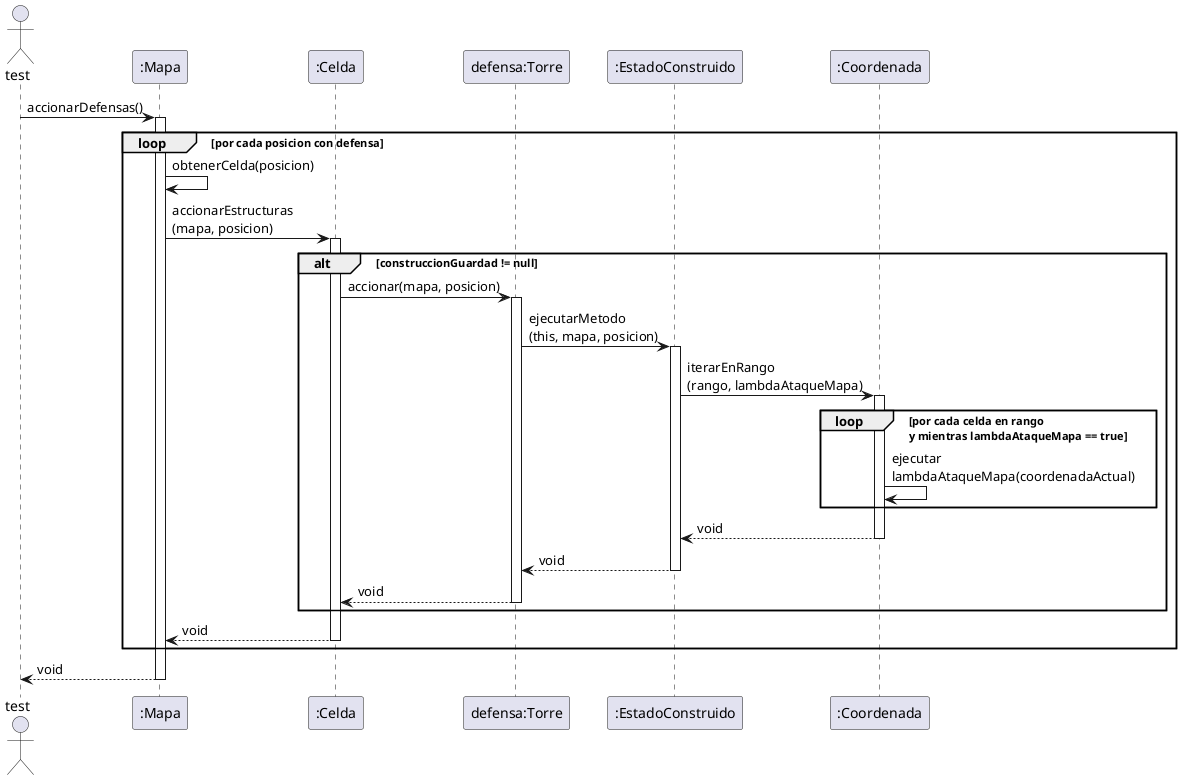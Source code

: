 @startuml

actor test as sis
participant ":Mapa" as mapa
participant ":Celda" as cell
participant "defensa:Torre" as def
participant ":EstadoConstruido" as cons
participant ":Coordenada" as cord

sis->mapa:accionarDefensas()
activate mapa

loop por cada posicion con defensa

mapa->mapa: obtenerCelda(posicion)

mapa-> cell : accionarEstructuras\n(mapa, posicion)
activate cell

alt construccionGuardad != null

cell -> def: accionar(mapa, posicion)
activate def
def -> cons: ejecutarMetodo\n(this, mapa, posicion)
activate cons
cons -> cord : iterarEnRango\n(rango, lambdaAtaqueMapa)
activate cord

loop por cada celda en rango \ny mientras lambdaAtaqueMapa == true
cord->cord : ejecutar \nlambdaAtaqueMapa(coordenadaActual)
end

cord -->cons: void
deactivate cord


cons --> def : void
deactivate cons
def --> cell : void
deactivate def

end


cell--> mapa : void
deactivate cell
end




mapa-->sis : void
deactivate mapa
@enduml